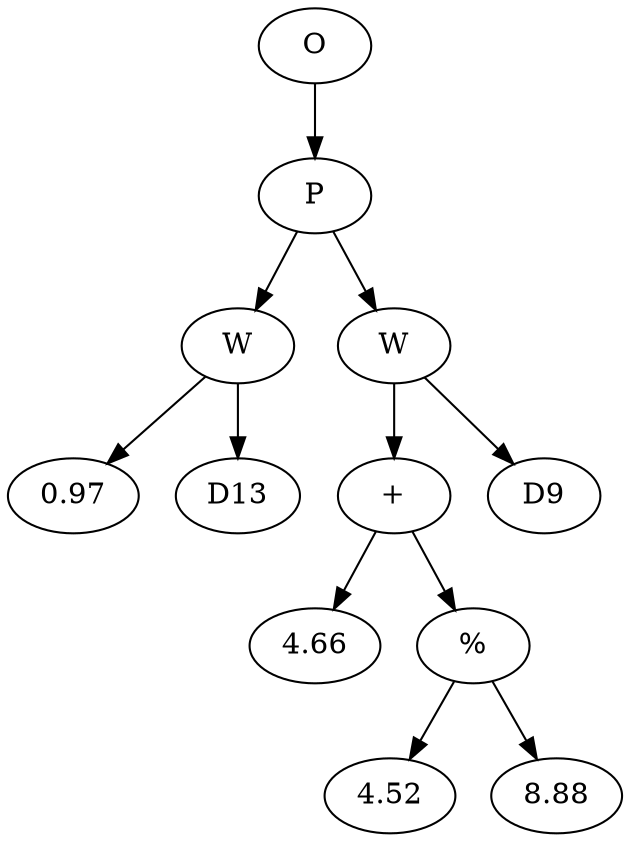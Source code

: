 // Tree
digraph {
	5959179 [label=O]
	5959180 [label=P]
	5959179 -> 5959180
	5959181 [label=W]
	5959180 -> 5959181
	5959182 [label=0.97]
	5959181 -> 5959182
	5959183 [label=D13]
	5959181 -> 5959183
	5959184 [label=W]
	5959180 -> 5959184
	5959185 [label="+"]
	5959184 -> 5959185
	5959186 [label=4.66]
	5959185 -> 5959186
	5959187 [label="%"]
	5959185 -> 5959187
	5959188 [label=4.52]
	5959187 -> 5959188
	5959189 [label=8.88]
	5959187 -> 5959189
	5959190 [label=D9]
	5959184 -> 5959190
}
